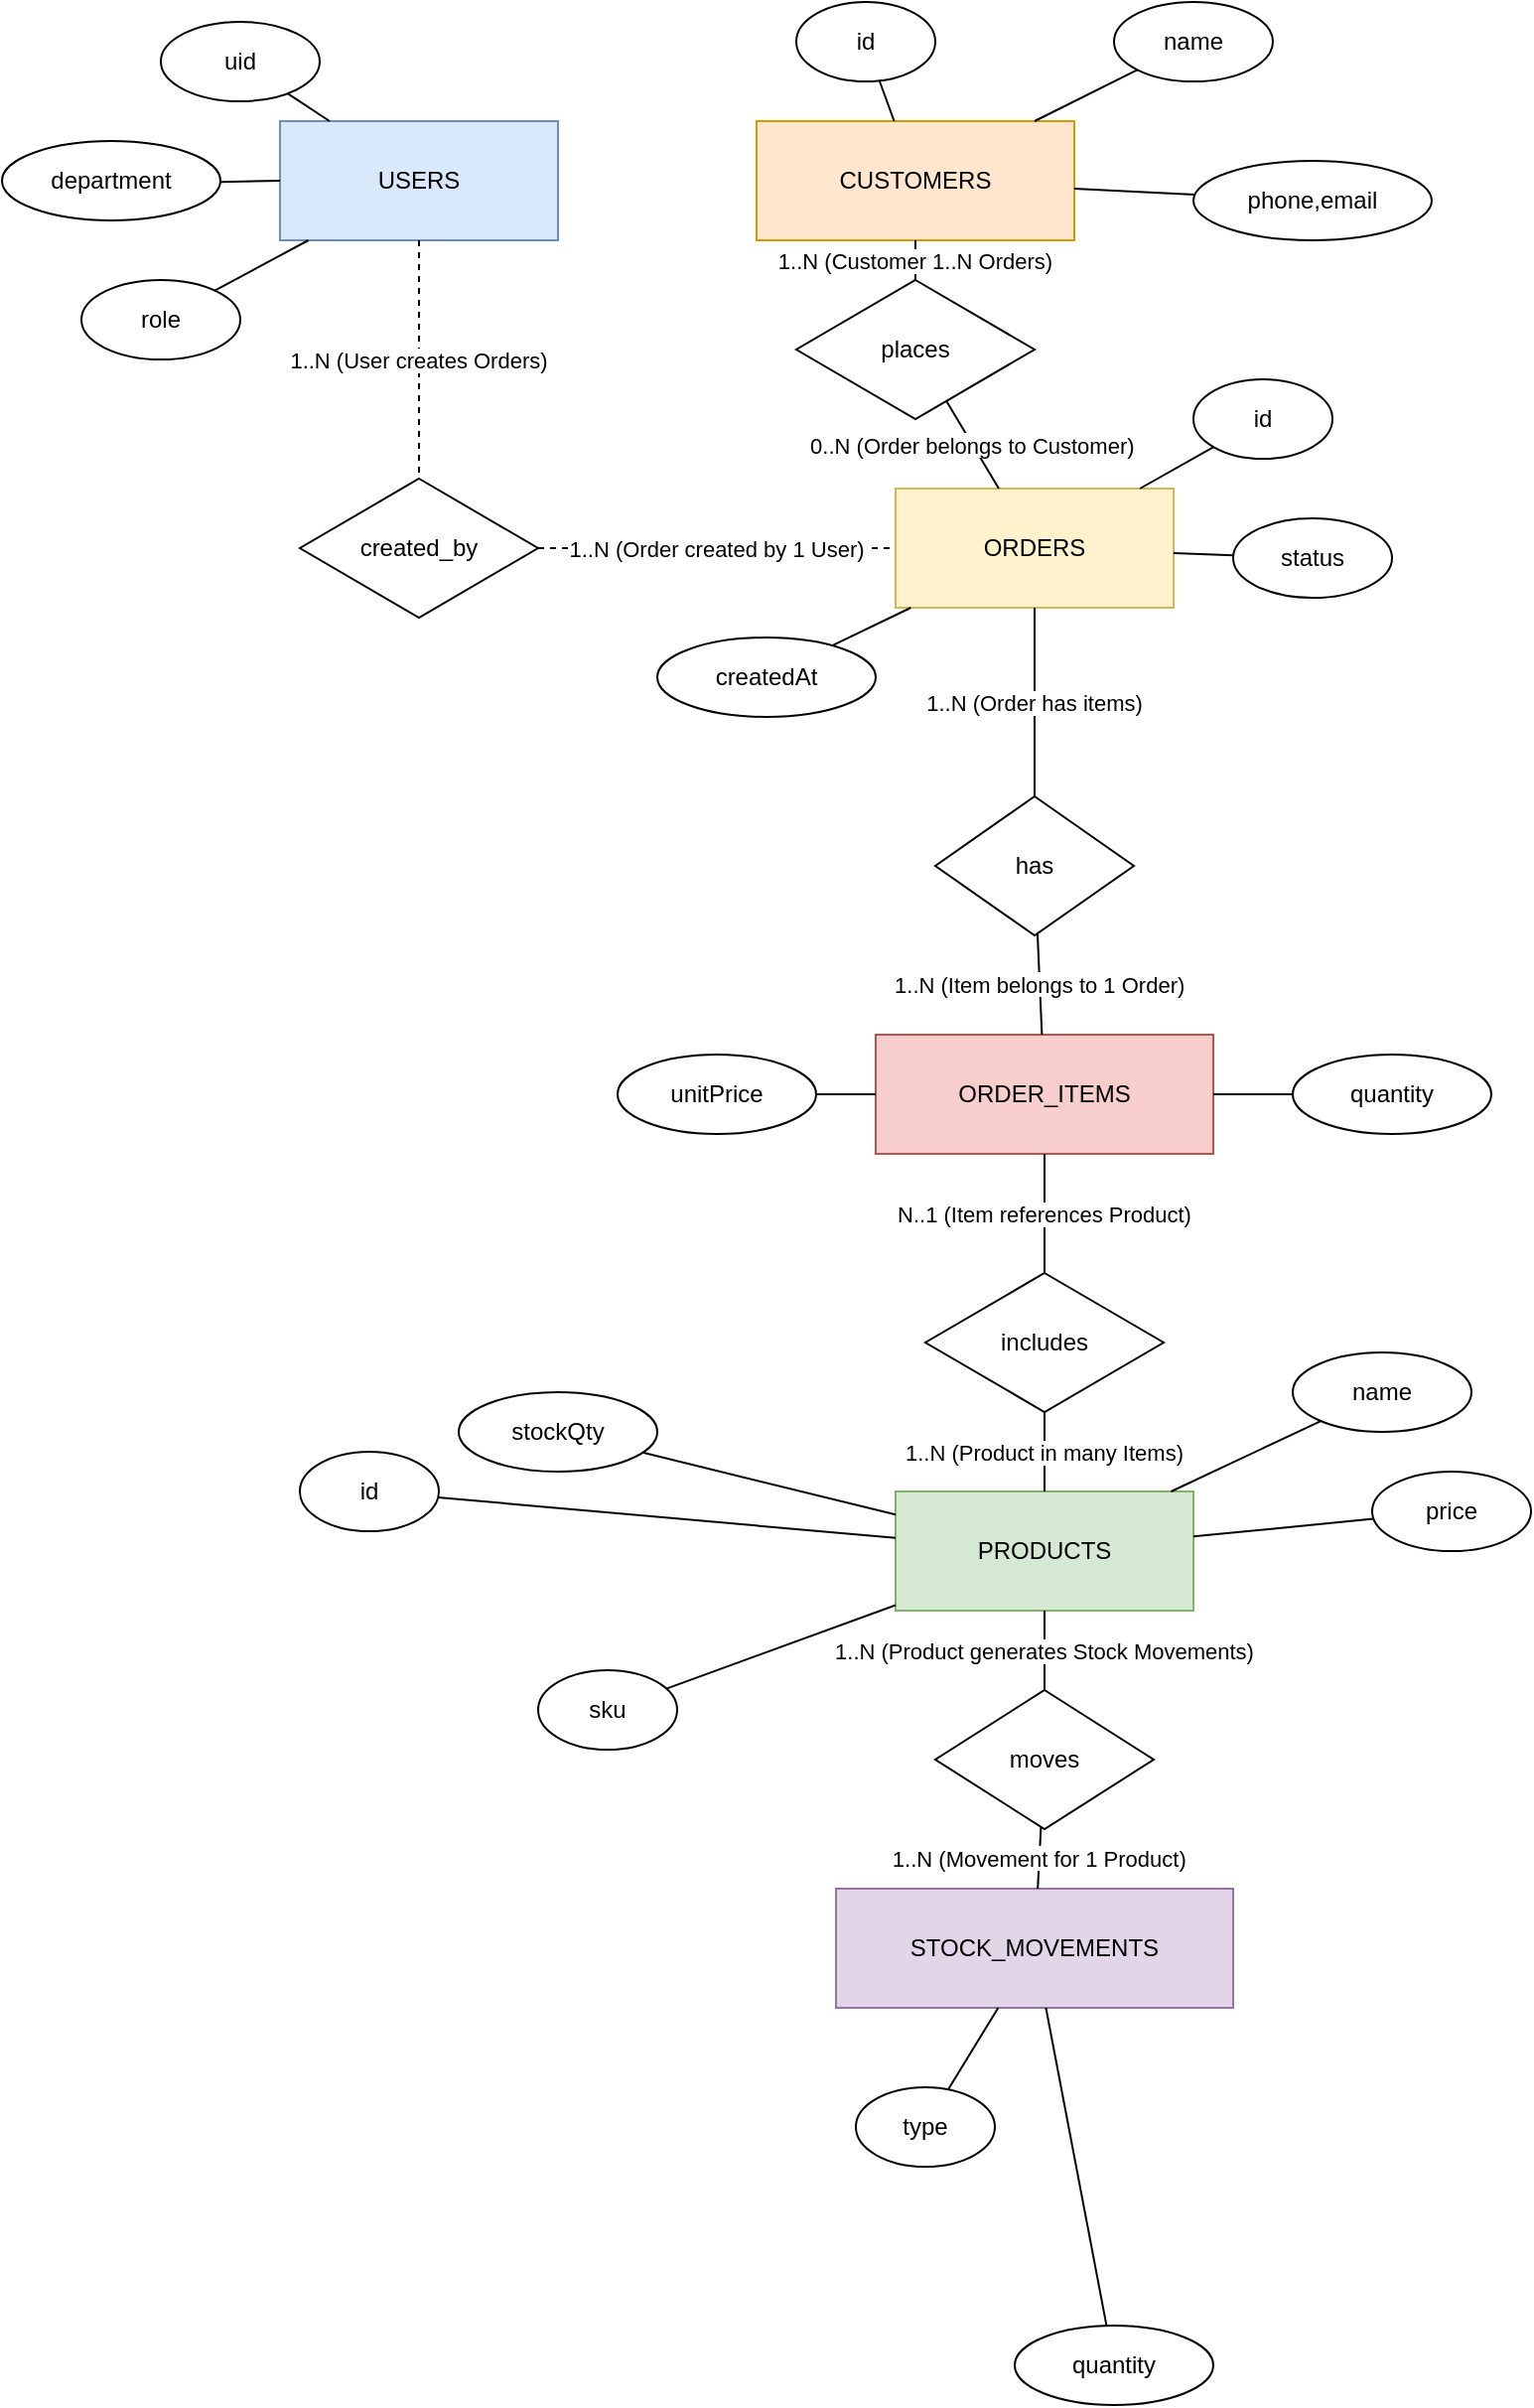 <mxfile version="28.2.5">
  <diagram id="MMH-ERD" name="MMH ERD (Chen)">
    <mxGraphModel dx="1098" dy="584" grid="1" gridSize="10" guides="1" tooltips="1" connect="1" arrows="1" fold="1" page="1" pageScale="1" pageWidth="1080" pageHeight="1920" background="#FFFFFF" math="0" shadow="0">
      <root>
        <mxCell id="0" />
        <mxCell id="1" parent="0" />
        <mxCell id="entUsers" value="USERS" style="shape=rectangle;whiteSpace=wrap;html=1;rounded=0;fillColor=#dae8fc;strokeColor=#6c8ebf;" parent="1" vertex="1">
          <mxGeometry x="140" y="120" width="140" height="60" as="geometry" />
        </mxCell>
        <mxCell id="entCustomers" value="CUSTOMERS" style="shape=rectangle;whiteSpace=wrap;html=1;rounded=0;fillColor=#ffe6cc;strokeColor=#d79b00;" parent="1" vertex="1">
          <mxGeometry x="380" y="120" width="160" height="60" as="geometry" />
        </mxCell>
        <mxCell id="entOrders" value="ORDERS" style="shape=rectangle;whiteSpace=wrap;html=1;rounded=0;fillColor=#fff2cc;strokeColor=#d6b656;" parent="1" vertex="1">
          <mxGeometry x="450" y="305" width="140" height="60" as="geometry" />
        </mxCell>
        <mxCell id="entOrderItems" value="ORDER_ITEMS" style="shape=rectangle;whiteSpace=wrap;html=1;rounded=0;fillColor=#f8cecc;strokeColor=#b85450;" parent="1" vertex="1">
          <mxGeometry x="440" y="580" width="170" height="60" as="geometry" />
        </mxCell>
        <mxCell id="entInventory" value="PRODUCTS" style="shape=rectangle;whiteSpace=wrap;html=1;rounded=0;fillColor=#d5e8d4;strokeColor=#82b366;" parent="1" vertex="1">
          <mxGeometry x="450" y="810" width="150" height="60" as="geometry" />
        </mxCell>
        <mxCell id="entStockMoves" value="STOCK_MOVEMENTS" style="shape=rectangle;whiteSpace=wrap;html=1;rounded=0;fillColor=#e1d5e7;strokeColor=#9673a6;" parent="1" vertex="1">
          <mxGeometry x="420" y="1010" width="200" height="60" as="geometry" />
        </mxCell>
        <mxCell id="relPlaces" value="places" style="rhombus;whiteSpace=wrap;html=1;fillColor=#ffffff;strokeColor=#000000;" parent="1" vertex="1">
          <mxGeometry x="400" y="200" width="120" height="70" as="geometry" />
        </mxCell>
        <mxCell id="relCreatedBy" value="created_by" style="rhombus;whiteSpace=wrap;html=1;fillColor=#ffffff;strokeColor=#000000;" parent="1" vertex="1">
          <mxGeometry x="150" y="300" width="120" height="70" as="geometry" />
        </mxCell>
        <mxCell id="relHasItems" value="has" style="rhombus;whiteSpace=wrap;html=1;fillColor=#ffffff;strokeColor=#000000;" parent="1" vertex="1">
          <mxGeometry x="470" y="460" width="100" height="70" as="geometry" />
        </mxCell>
        <mxCell id="relIncludes" value="includes" style="rhombus;whiteSpace=wrap;html=1;fillColor=#ffffff;strokeColor=#000000;" parent="1" vertex="1">
          <mxGeometry x="465" y="700" width="120" height="70" as="geometry" />
        </mxCell>
        <mxCell id="relMoves" value="moves" style="rhombus;whiteSpace=wrap;html=1;fillColor=#ffffff;strokeColor=#000000;" parent="1" vertex="1">
          <mxGeometry x="470" y="910" width="110" height="70" as="geometry" />
        </mxCell>
        <mxCell id="attrUid" value="uid" style="ellipse;whiteSpace=wrap;html=1;fillColor=#ffffff;" parent="1" vertex="1">
          <mxGeometry x="80" y="70" width="80" height="40" as="geometry" />
        </mxCell>
        <mxCell id="attrRole" value="role" style="ellipse;whiteSpace=wrap;html=1;fillColor=#ffffff;" parent="1" vertex="1">
          <mxGeometry x="40" y="200" width="80" height="40" as="geometry" />
        </mxCell>
        <mxCell id="attrDept" value="department" style="ellipse;whiteSpace=wrap;html=1;fillColor=#ffffff;" parent="1" vertex="1">
          <mxGeometry y="130" width="110" height="40" as="geometry" />
        </mxCell>
        <mxCell id="attrCustId" value="id" style="ellipse;whiteSpace=wrap;html=1;" parent="1" vertex="1">
          <mxGeometry x="400" y="60" width="70" height="40" as="geometry" />
        </mxCell>
        <mxCell id="attrCustName" value="name" style="ellipse;whiteSpace=wrap;html=1;" parent="1" vertex="1">
          <mxGeometry x="560" y="60" width="80" height="40" as="geometry" />
        </mxCell>
        <mxCell id="attrCustContact" value="phone,email" style="ellipse;whiteSpace=wrap;html=1;" parent="1" vertex="1">
          <mxGeometry x="600" y="140" width="120" height="40" as="geometry" />
        </mxCell>
        <mxCell id="attrOrderId" value="id" style="ellipse;whiteSpace=wrap;html=1;" parent="1" vertex="1">
          <mxGeometry x="600" y="250" width="70" height="40" as="geometry" />
        </mxCell>
        <mxCell id="attrStatus" value="status" style="ellipse;whiteSpace=wrap;html=1;" parent="1" vertex="1">
          <mxGeometry x="620" y="320" width="80" height="40" as="geometry" />
        </mxCell>
        <mxCell id="attrCreatedAt" value="createdAt" style="ellipse;whiteSpace=wrap;html=1;" parent="1" vertex="1">
          <mxGeometry x="330" y="380" width="110" height="40" as="geometry" />
        </mxCell>
        <mxCell id="attrProdId" value="id" style="ellipse;whiteSpace=wrap;html=1;" parent="1" vertex="1">
          <mxGeometry x="150" y="790" width="70" height="40" as="geometry" />
        </mxCell>
        <mxCell id="attrProdName" value="name" style="ellipse;whiteSpace=wrap;html=1;" parent="1" vertex="1">
          <mxGeometry x="650" y="740" width="90" height="40" as="geometry" />
        </mxCell>
        <mxCell id="attrSKU" value="sku" style="ellipse;whiteSpace=wrap;html=1;" parent="1" vertex="1">
          <mxGeometry x="270" y="900" width="70" height="40" as="geometry" />
        </mxCell>
        <mxCell id="attrPrice" value="price" style="ellipse;whiteSpace=wrap;html=1;" parent="1" vertex="1">
          <mxGeometry x="690" y="800" width="80" height="40" as="geometry" />
        </mxCell>
        <mxCell id="attrStock" value="stockQty" style="ellipse;whiteSpace=wrap;html=1;" parent="1" vertex="1">
          <mxGeometry x="230" y="760" width="100" height="40" as="geometry" />
        </mxCell>
        <mxCell id="attrQty" value="quantity" style="ellipse;whiteSpace=wrap;html=1;" parent="1" vertex="1">
          <mxGeometry x="650" y="590" width="100" height="40" as="geometry" />
        </mxCell>
        <mxCell id="attrUnitPrice" value="unitPrice" style="ellipse;whiteSpace=wrap;html=1;" parent="1" vertex="1">
          <mxGeometry x="310" y="590" width="100" height="40" as="geometry" />
        </mxCell>
        <mxCell id="attrMoveType" value="type" style="ellipse;whiteSpace=wrap;html=1;" parent="1" vertex="1">
          <mxGeometry x="430" y="1110" width="70" height="40" as="geometry" />
        </mxCell>
        <mxCell id="attrMoveQty" value="quantity" style="ellipse;whiteSpace=wrap;html=1;" parent="1" vertex="1">
          <mxGeometry x="510" y="1230" width="100" height="40" as="geometry" />
        </mxCell>
        <mxCell id="e_uid_users" style="endArrow=none;rounded=0;" parent="1" source="attrUid" target="entUsers" edge="1">
          <mxGeometry relative="1" as="geometry" />
        </mxCell>
        <mxCell id="e_role_users" style="endArrow=none;rounded=0;" parent="1" source="attrRole" target="entUsers" edge="1">
          <mxGeometry relative="1" as="geometry" />
        </mxCell>
        <mxCell id="e_dept_users" style="endArrow=none;rounded=0;" parent="1" source="attrDept" target="entUsers" edge="1">
          <mxGeometry relative="1" as="geometry" />
        </mxCell>
        <mxCell id="e_cid_customers" style="endArrow=none;rounded=0;" parent="1" source="attrCustId" target="entCustomers" edge="1">
          <mxGeometry relative="1" as="geometry" />
        </mxCell>
        <mxCell id="e_cname_customers" style="endArrow=none;rounded=0;" parent="1" source="attrCustName" target="entCustomers" edge="1">
          <mxGeometry relative="1" as="geometry" />
        </mxCell>
        <mxCell id="e_ccontact_customers" style="endArrow=none;rounded=0;" parent="1" source="attrCustContact" target="entCustomers" edge="1">
          <mxGeometry relative="1" as="geometry" />
        </mxCell>
        <mxCell id="e_oid_orders" style="endArrow=none;rounded=0;" parent="1" source="attrOrderId" target="entOrders" edge="1">
          <mxGeometry relative="1" as="geometry" />
        </mxCell>
        <mxCell id="e_status_orders" style="endArrow=none;rounded=0;" parent="1" source="attrStatus" target="entOrders" edge="1">
          <mxGeometry relative="1" as="geometry" />
        </mxCell>
        <mxCell id="e_created_orders" style="endArrow=none;rounded=0;" parent="1" source="attrCreatedAt" target="entOrders" edge="1">
          <mxGeometry relative="1" as="geometry" />
        </mxCell>
        <mxCell id="e_pid_products" style="endArrow=none;rounded=0;" parent="1" source="attrProdId" target="entInventory" edge="1">
          <mxGeometry relative="1" as="geometry" />
        </mxCell>
        <mxCell id="e_pname_products" style="endArrow=none;rounded=0;" parent="1" source="attrProdName" target="entInventory" edge="1">
          <mxGeometry relative="1" as="geometry" />
        </mxCell>
        <mxCell id="e_sku_products" style="endArrow=none;rounded=0;" parent="1" source="attrSKU" target="entInventory" edge="1">
          <mxGeometry relative="1" as="geometry" />
        </mxCell>
        <mxCell id="e_price_products" style="endArrow=none;rounded=0;" parent="1" source="attrPrice" target="entInventory" edge="1">
          <mxGeometry relative="1" as="geometry" />
        </mxCell>
        <mxCell id="e_stock_products" style="endArrow=none;rounded=0;" parent="1" source="attrStock" target="entInventory" edge="1">
          <mxGeometry relative="1" as="geometry" />
        </mxCell>
        <mxCell id="e_qty_items" style="endArrow=none;rounded=0;" parent="1" source="attrQty" target="entOrderItems" edge="1">
          <mxGeometry relative="1" as="geometry" />
        </mxCell>
        <mxCell id="e_unitprice_items" style="endArrow=none;rounded=0;" parent="1" source="attrUnitPrice" target="entOrderItems" edge="1">
          <mxGeometry relative="1" as="geometry" />
        </mxCell>
        <mxCell id="e_type_moves" style="endArrow=none;rounded=0;" parent="1" source="attrMoveType" target="entStockMoves" edge="1">
          <mxGeometry relative="1" as="geometry" />
        </mxCell>
        <mxCell id="e_qty_moves" style="endArrow=none;rounded=0;" parent="1" source="attrMoveQty" target="entStockMoves" edge="1">
          <mxGeometry relative="1" as="geometry" />
        </mxCell>
        <mxCell id="e_cust_places" value="1..N (Customer 1..N Orders)" style="endArrow=none;rounded=0;" parent="1" source="entCustomers" target="relPlaces" edge="1">
          <mxGeometry relative="1" as="geometry" />
        </mxCell>
        <mxCell id="e_places_orders" value="0..N (Order belongs to Customer)" style="endArrow=none;rounded=0;" parent="1" source="relPlaces" target="entOrders" edge="1">
          <mxGeometry relative="1" as="geometry" />
        </mxCell>
        <mxCell id="e_user_createdby" value="1..N (User creates Orders)" style="endArrow=none;rounded=0;dashed=1;" parent="1" source="entUsers" target="relCreatedBy" edge="1">
          <mxGeometry relative="1" as="geometry" />
        </mxCell>
        <mxCell id="e_createdby_orders" value="1..N (Order created by 1 User)" style="endArrow=none;rounded=0;dashed=1;" parent="1" source="relCreatedBy" target="entOrders" edge="1">
          <mxGeometry relative="1" as="geometry" />
        </mxCell>
        <mxCell id="e_orders_hasitems" value="1..N (Order has items)" style="endArrow=none;rounded=0;" parent="1" source="entOrders" target="relHasItems" edge="1">
          <mxGeometry relative="1" as="geometry" />
        </mxCell>
        <mxCell id="e_hasitems_item" value="1..N (Item belongs to 1 Order)" style="endArrow=none;rounded=0;" parent="1" source="relHasItems" target="entOrderItems" edge="1">
          <mxGeometry relative="1" as="geometry" />
        </mxCell>
        <mxCell id="e_item_includes_product" value="N..1 (Item references Product)" style="endArrow=none;rounded=0;" parent="1" source="entOrderItems" target="relIncludes" edge="1">
          <mxGeometry relative="1" as="geometry" />
        </mxCell>
        <mxCell id="e_includes_product" value="1..N (Product in many Items)" style="endArrow=none;rounded=0;" parent="1" source="relIncludes" target="entInventory" edge="1">
          <mxGeometry relative="1" as="geometry" />
        </mxCell>
        <mxCell id="e_product_moves" value="1..N (Product generates Stock Movements)" style="endArrow=none;rounded=0;" parent="1" source="entInventory" target="relMoves" edge="1">
          <mxGeometry relative="1" as="geometry" />
        </mxCell>
        <mxCell id="e_moves_stock" value="1..N (Movement for 1 Product)" style="endArrow=none;rounded=0;" parent="1" source="relMoves" target="entStockMoves" edge="1">
          <mxGeometry relative="1" as="geometry" />
        </mxCell>
      </root>
    </mxGraphModel>
  </diagram>
</mxfile>

